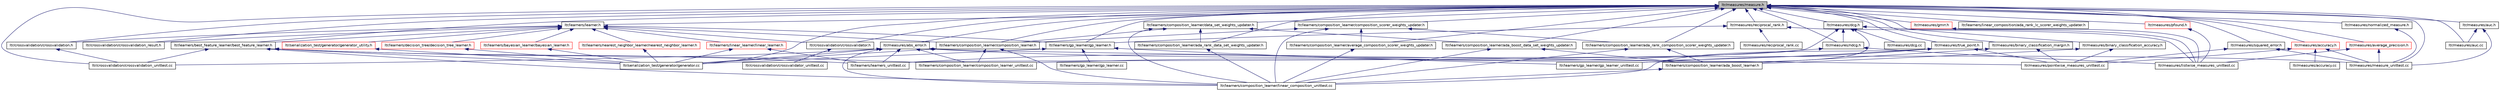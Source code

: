 digraph G
{
  edge [fontname="Helvetica",fontsize="10",labelfontname="Helvetica",labelfontsize="10"];
  node [fontname="Helvetica",fontsize="10",shape=record];
  Node1 [label="ltr/measures/measure.h",height=0.2,width=0.4,color="black", fillcolor="grey75", style="filled" fontcolor="black"];
  Node1 -> Node2 [dir="back",color="midnightblue",fontsize="10",style="solid",fontname="Helvetica"];
  Node2 [label="ltr/learners/learner.h",height=0.2,width=0.4,color="black", fillcolor="white", style="filled",URL="$learner_8h.html"];
  Node2 -> Node3 [dir="back",color="midnightblue",fontsize="10",style="solid",fontname="Helvetica"];
  Node3 [label="ltr/crossvalidation/crossvalidation.h",height=0.2,width=0.4,color="black", fillcolor="white", style="filled",URL="$crossvalidation_8h.html"];
  Node3 -> Node4 [dir="back",color="midnightblue",fontsize="10",style="solid",fontname="Helvetica"];
  Node4 [label="ltr/crossvalidation/crossvalidation_unittest.cc",height=0.2,width=0.4,color="black", fillcolor="white", style="filled",URL="$crossvalidation__unittest_8cc.html"];
  Node2 -> Node5 [dir="back",color="midnightblue",fontsize="10",style="solid",fontname="Helvetica"];
  Node5 [label="ltr/crossvalidation/crossvalidation_result.h",height=0.2,width=0.4,color="black", fillcolor="white", style="filled",URL="$crossvalidation__result_8h.html"];
  Node2 -> Node6 [dir="back",color="midnightblue",fontsize="10",style="solid",fontname="Helvetica"];
  Node6 [label="ltr/learners/best_feature_learner/best_feature_learner.h",height=0.2,width=0.4,color="black", fillcolor="white", style="filled",URL="$best__feature__learner_8h.html"];
  Node6 -> Node4 [dir="back",color="midnightblue",fontsize="10",style="solid",fontname="Helvetica"];
  Node6 -> Node7 [dir="back",color="midnightblue",fontsize="10",style="solid",fontname="Helvetica"];
  Node7 [label="ltr/learners/composition_learner/composition_learner_unittest.cc",height=0.2,width=0.4,color="black", fillcolor="white", style="filled",URL="$composition__learner__unittest_8cc.html"];
  Node6 -> Node8 [dir="back",color="midnightblue",fontsize="10",style="solid",fontname="Helvetica"];
  Node8 [label="ltr/learners/composition_learner/linear_composition_unittest.cc",height=0.2,width=0.4,color="black", fillcolor="white", style="filled",URL="$linear__composition__unittest_8cc.html"];
  Node6 -> Node9 [dir="back",color="midnightblue",fontsize="10",style="solid",fontname="Helvetica"];
  Node9 [label="ltr/learners/learners_unittest.cc",height=0.2,width=0.4,color="black", fillcolor="white", style="filled",URL="$learners__unittest_8cc.html"];
  Node6 -> Node10 [dir="back",color="midnightblue",fontsize="10",style="solid",fontname="Helvetica"];
  Node10 [label="ltr/serialization_test/generator/generator.cc",height=0.2,width=0.4,color="black", fillcolor="white", style="filled",URL="$generator_8cc.html"];
  Node2 -> Node11 [dir="back",color="midnightblue",fontsize="10",style="solid",fontname="Helvetica"];
  Node11 [label="ltr/crossvalidation/crossvalidator.h",height=0.2,width=0.4,color="black", fillcolor="white", style="filled",URL="$crossvalidator_8h.html"];
  Node11 -> Node12 [dir="back",color="midnightblue",fontsize="10",style="solid",fontname="Helvetica"];
  Node12 [label="ltr/crossvalidation/crossvalidator_unittest.cc",height=0.2,width=0.4,color="black", fillcolor="white", style="filled",URL="$crossvalidator__unittest_8cc.html"];
  Node2 -> Node13 [dir="back",color="midnightblue",fontsize="10",style="solid",fontname="Helvetica"];
  Node13 [label="ltr/learners/bayesian_learner/bayesian_learner.h",height=0.2,width=0.4,color="red", fillcolor="white", style="filled",URL="$bayesian__learner_8h.html"];
  Node13 -> Node10 [dir="back",color="midnightblue",fontsize="10",style="solid",fontname="Helvetica"];
  Node2 -> Node14 [dir="back",color="midnightblue",fontsize="10",style="solid",fontname="Helvetica"];
  Node14 [label="ltr/learners/composition_learner/composition_learner.h",height=0.2,width=0.4,color="black", fillcolor="white", style="filled",URL="$composition__learner_8h.html"];
  Node14 -> Node7 [dir="back",color="midnightblue",fontsize="10",style="solid",fontname="Helvetica"];
  Node14 -> Node8 [dir="back",color="midnightblue",fontsize="10",style="solid",fontname="Helvetica"];
  Node14 -> Node10 [dir="back",color="midnightblue",fontsize="10",style="solid",fontname="Helvetica"];
  Node2 -> Node15 [dir="back",color="midnightblue",fontsize="10",style="solid",fontname="Helvetica"];
  Node15 [label="ltr/learners/decision_tree/decision_tree_learner.h",height=0.2,width=0.4,color="red", fillcolor="white", style="filled",URL="$decision__tree__learner_8h.html"];
  Node15 -> Node10 [dir="back",color="midnightblue",fontsize="10",style="solid",fontname="Helvetica"];
  Node2 -> Node16 [dir="back",color="midnightblue",fontsize="10",style="solid",fontname="Helvetica"];
  Node16 [label="ltr/learners/gp_learner/gp_learner.h",height=0.2,width=0.4,color="black", fillcolor="white", style="filled",URL="$gp__learner_8h.html"];
  Node16 -> Node17 [dir="back",color="midnightblue",fontsize="10",style="solid",fontname="Helvetica"];
  Node17 [label="ltr/learners/gp_learner/gp_learner.cc",height=0.2,width=0.4,color="black", fillcolor="white", style="filled",URL="$gp__learner_8cc.html"];
  Node16 -> Node18 [dir="back",color="midnightblue",fontsize="10",style="solid",fontname="Helvetica"];
  Node18 [label="ltr/learners/gp_learner/gp_learner_unittest.cc",height=0.2,width=0.4,color="black", fillcolor="white", style="filled",URL="$gp__learner__unittest_8cc.html"];
  Node16 -> Node10 [dir="back",color="midnightblue",fontsize="10",style="solid",fontname="Helvetica"];
  Node2 -> Node19 [dir="back",color="midnightblue",fontsize="10",style="solid",fontname="Helvetica"];
  Node19 [label="ltr/learners/linear_learner/linear_learner.h",height=0.2,width=0.4,color="red", fillcolor="white", style="filled",URL="$linear__learner_8h.html"];
  Node19 -> Node9 [dir="back",color="midnightblue",fontsize="10",style="solid",fontname="Helvetica"];
  Node19 -> Node10 [dir="back",color="midnightblue",fontsize="10",style="solid",fontname="Helvetica"];
  Node2 -> Node20 [dir="back",color="midnightblue",fontsize="10",style="solid",fontname="Helvetica"];
  Node20 [label="ltr/learners/nearest_neighbor_learner/nearest_neighbor_learner.h",height=0.2,width=0.4,color="red", fillcolor="white", style="filled",URL="$nearest__neighbor__learner_8h.html"];
  Node20 -> Node10 [dir="back",color="midnightblue",fontsize="10",style="solid",fontname="Helvetica"];
  Node2 -> Node21 [dir="back",color="midnightblue",fontsize="10",style="solid",fontname="Helvetica"];
  Node21 [label="ltr/serialization_test/generator/generator_utility.h",height=0.2,width=0.4,color="red", fillcolor="white", style="filled",URL="$generator__utility_8h.html"];
  Node21 -> Node10 [dir="back",color="midnightblue",fontsize="10",style="solid",fontname="Helvetica"];
  Node1 -> Node3 [dir="back",color="midnightblue",fontsize="10",style="solid",fontname="Helvetica"];
  Node1 -> Node5 [dir="back",color="midnightblue",fontsize="10",style="solid",fontname="Helvetica"];
  Node1 -> Node6 [dir="back",color="midnightblue",fontsize="10",style="solid",fontname="Helvetica"];
  Node1 -> Node22 [dir="back",color="midnightblue",fontsize="10",style="solid",fontname="Helvetica"];
  Node22 [label="ltr/measures/abs_error.h",height=0.2,width=0.4,color="black", fillcolor="white", style="filled",URL="$abs__error_8h.html"];
  Node22 -> Node4 [dir="back",color="midnightblue",fontsize="10",style="solid",fontname="Helvetica"];
  Node22 -> Node7 [dir="back",color="midnightblue",fontsize="10",style="solid",fontname="Helvetica"];
  Node22 -> Node8 [dir="back",color="midnightblue",fontsize="10",style="solid",fontname="Helvetica"];
  Node22 -> Node9 [dir="back",color="midnightblue",fontsize="10",style="solid",fontname="Helvetica"];
  Node22 -> Node23 [dir="back",color="midnightblue",fontsize="10",style="solid",fontname="Helvetica"];
  Node23 [label="ltr/measures/measure_unittest.cc",height=0.2,width=0.4,color="black", fillcolor="white", style="filled",URL="$measure__unittest_8cc.html"];
  Node22 -> Node24 [dir="back",color="midnightblue",fontsize="10",style="solid",fontname="Helvetica"];
  Node24 [label="ltr/measures/pointwise_measures_unittest.cc",height=0.2,width=0.4,color="black", fillcolor="white", style="filled",URL="$pointwise__measures__unittest_8cc.html"];
  Node22 -> Node10 [dir="back",color="midnightblue",fontsize="10",style="solid",fontname="Helvetica"];
  Node1 -> Node4 [dir="back",color="midnightblue",fontsize="10",style="solid",fontname="Helvetica"];
  Node1 -> Node11 [dir="back",color="midnightblue",fontsize="10",style="solid",fontname="Helvetica"];
  Node1 -> Node25 [dir="back",color="midnightblue",fontsize="10",style="solid",fontname="Helvetica"];
  Node25 [label="ltr/learners/composition_learner/ada_boost_data_set_weights_updater.h",height=0.2,width=0.4,color="black", fillcolor="white", style="filled",URL="$ada__boost__data__set__weights__updater_8h.html"];
  Node25 -> Node26 [dir="back",color="midnightblue",fontsize="10",style="solid",fontname="Helvetica"];
  Node26 [label="ltr/learners/composition_learner/ada_boost_learner.h",height=0.2,width=0.4,color="black", fillcolor="white", style="filled",URL="$ada__boost__learner_8h.html"];
  Node26 -> Node8 [dir="back",color="midnightblue",fontsize="10",style="solid",fontname="Helvetica"];
  Node25 -> Node8 [dir="back",color="midnightblue",fontsize="10",style="solid",fontname="Helvetica"];
  Node1 -> Node27 [dir="back",color="midnightblue",fontsize="10",style="solid",fontname="Helvetica"];
  Node27 [label="ltr/learners/composition_learner/data_set_weights_updater.h",height=0.2,width=0.4,color="black", fillcolor="white", style="filled",URL="$data__set__weights__updater_8h.html"];
  Node27 -> Node25 [dir="back",color="midnightblue",fontsize="10",style="solid",fontname="Helvetica"];
  Node27 -> Node28 [dir="back",color="midnightblue",fontsize="10",style="solid",fontname="Helvetica"];
  Node28 [label="ltr/learners/composition_learner/ada_rank_data_set_weights_updater.h",height=0.2,width=0.4,color="black", fillcolor="white", style="filled",URL="$ada__rank__data__set__weights__updater_8h.html"];
  Node28 -> Node8 [dir="back",color="midnightblue",fontsize="10",style="solid",fontname="Helvetica"];
  Node27 -> Node14 [dir="back",color="midnightblue",fontsize="10",style="solid",fontname="Helvetica"];
  Node27 -> Node8 [dir="back",color="midnightblue",fontsize="10",style="solid",fontname="Helvetica"];
  Node1 -> Node29 [dir="back",color="midnightblue",fontsize="10",style="solid",fontname="Helvetica"];
  Node29 [label="ltr/measures/binary_classification_accuracy.h",height=0.2,width=0.4,color="black", fillcolor="white", style="filled",URL="$binary__classification__accuracy_8h.html"];
  Node29 -> Node26 [dir="back",color="midnightblue",fontsize="10",style="solid",fontname="Helvetica"];
  Node29 -> Node24 [dir="back",color="midnightblue",fontsize="10",style="solid",fontname="Helvetica"];
  Node1 -> Node30 [dir="back",color="midnightblue",fontsize="10",style="solid",fontname="Helvetica"];
  Node30 [label="ltr/measures/binary_classification_margin.h",height=0.2,width=0.4,color="black", fillcolor="white", style="filled",URL="$binary__classification__margin_8h.html"];
  Node30 -> Node26 [dir="back",color="midnightblue",fontsize="10",style="solid",fontname="Helvetica"];
  Node30 -> Node24 [dir="back",color="midnightblue",fontsize="10",style="solid",fontname="Helvetica"];
  Node1 -> Node31 [dir="back",color="midnightblue",fontsize="10",style="solid",fontname="Helvetica"];
  Node31 [label="ltr/learners/composition_learner/ada_rank_composition_scorer_weights_updater.h",height=0.2,width=0.4,color="black", fillcolor="white", style="filled",URL="$ada__rank__composition__scorer__weights__updater_8h.html"];
  Node31 -> Node26 [dir="back",color="midnightblue",fontsize="10",style="solid",fontname="Helvetica"];
  Node31 -> Node8 [dir="back",color="midnightblue",fontsize="10",style="solid",fontname="Helvetica"];
  Node1 -> Node32 [dir="back",color="midnightblue",fontsize="10",style="solid",fontname="Helvetica"];
  Node32 [label="ltr/learners/composition_learner/composition_scorer_weights_updater.h",height=0.2,width=0.4,color="black", fillcolor="white", style="filled",URL="$composition__scorer__weights__updater_8h.html"];
  Node32 -> Node31 [dir="back",color="midnightblue",fontsize="10",style="solid",fontname="Helvetica"];
  Node32 -> Node33 [dir="back",color="midnightblue",fontsize="10",style="solid",fontname="Helvetica"];
  Node33 [label="ltr/learners/composition_learner/average_composition_scorer_weights_updater.h",height=0.2,width=0.4,color="black", fillcolor="white", style="filled",URL="$average__composition__scorer__weights__updater_8h.html"];
  Node33 -> Node8 [dir="back",color="midnightblue",fontsize="10",style="solid",fontname="Helvetica"];
  Node32 -> Node14 [dir="back",color="midnightblue",fontsize="10",style="solid",fontname="Helvetica"];
  Node32 -> Node8 [dir="back",color="midnightblue",fontsize="10",style="solid",fontname="Helvetica"];
  Node1 -> Node28 [dir="back",color="midnightblue",fontsize="10",style="solid",fontname="Helvetica"];
  Node1 -> Node33 [dir="back",color="midnightblue",fontsize="10",style="solid",fontname="Helvetica"];
  Node1 -> Node14 [dir="back",color="midnightblue",fontsize="10",style="solid",fontname="Helvetica"];
  Node1 -> Node34 [dir="back",color="midnightblue",fontsize="10",style="solid",fontname="Helvetica"];
  Node34 [label="ltr/measures/true_point.h",height=0.2,width=0.4,color="black", fillcolor="white", style="filled",URL="$true__point_8h.html"];
  Node34 -> Node7 [dir="back",color="midnightblue",fontsize="10",style="solid",fontname="Helvetica"];
  Node34 -> Node8 [dir="back",color="midnightblue",fontsize="10",style="solid",fontname="Helvetica"];
  Node34 -> Node18 [dir="back",color="midnightblue",fontsize="10",style="solid",fontname="Helvetica"];
  Node34 -> Node24 [dir="back",color="midnightblue",fontsize="10",style="solid",fontname="Helvetica"];
  Node1 -> Node16 [dir="back",color="midnightblue",fontsize="10",style="solid",fontname="Helvetica"];
  Node1 -> Node35 [dir="back",color="midnightblue",fontsize="10",style="solid",fontname="Helvetica"];
  Node35 [label="ltr/measures/reciprocal_rank.h",height=0.2,width=0.4,color="black", fillcolor="white", style="filled",URL="$reciprocal__rank_8h.html"];
  Node35 -> Node16 [dir="back",color="midnightblue",fontsize="10",style="solid",fontname="Helvetica"];
  Node35 -> Node36 [dir="back",color="midnightblue",fontsize="10",style="solid",fontname="Helvetica"];
  Node36 [label="ltr/measures/listwise_measures_unittest.cc",height=0.2,width=0.4,color="black", fillcolor="white", style="filled",URL="$listwise__measures__unittest_8cc.html"];
  Node35 -> Node37 [dir="back",color="midnightblue",fontsize="10",style="solid",fontname="Helvetica"];
  Node37 [label="ltr/measures/reciprocal_rank.cc",height=0.2,width=0.4,color="black", fillcolor="white", style="filled",URL="$reciprocal__rank_8cc.html"];
  Node1 -> Node38 [dir="back",color="midnightblue",fontsize="10",style="solid",fontname="Helvetica"];
  Node38 [label="ltr/measures/dcg.h",height=0.2,width=0.4,color="black", fillcolor="white", style="filled",URL="$dcg_8h.html"];
  Node38 -> Node18 [dir="back",color="midnightblue",fontsize="10",style="solid",fontname="Helvetica"];
  Node38 -> Node39 [dir="back",color="midnightblue",fontsize="10",style="solid",fontname="Helvetica"];
  Node39 [label="ltr/measures/ndcg.h",height=0.2,width=0.4,color="black", fillcolor="white", style="filled",URL="$ndcg_8h.html"];
  Node39 -> Node9 [dir="back",color="midnightblue",fontsize="10",style="solid",fontname="Helvetica"];
  Node39 -> Node36 [dir="back",color="midnightblue",fontsize="10",style="solid",fontname="Helvetica"];
  Node38 -> Node9 [dir="back",color="midnightblue",fontsize="10",style="solid",fontname="Helvetica"];
  Node38 -> Node40 [dir="back",color="midnightblue",fontsize="10",style="solid",fontname="Helvetica"];
  Node40 [label="ltr/measures/dcg.cc",height=0.2,width=0.4,color="black", fillcolor="white", style="filled",URL="$dcg_8cc.html"];
  Node38 -> Node36 [dir="back",color="midnightblue",fontsize="10",style="solid",fontname="Helvetica"];
  Node1 -> Node39 [dir="back",color="midnightblue",fontsize="10",style="solid",fontname="Helvetica"];
  Node1 -> Node41 [dir="back",color="midnightblue",fontsize="10",style="solid",fontname="Helvetica"];
  Node41 [label="ltr/learners/linear_composition/ada_rank_lc_scorer_weights_updater.h",height=0.2,width=0.4,color="black", fillcolor="white", style="filled",URL="$ada__rank__lc__scorer__weights__updater_8h.html"];
  Node1 -> Node42 [dir="back",color="midnightblue",fontsize="10",style="solid",fontname="Helvetica"];
  Node42 [label="ltr/measures/accuracy.h",height=0.2,width=0.4,color="red", fillcolor="white", style="filled",URL="$accuracy_8h.html"];
  Node42 -> Node43 [dir="back",color="midnightblue",fontsize="10",style="solid",fontname="Helvetica"];
  Node43 [label="ltr/measures/accuracy.cc",height=0.2,width=0.4,color="black", fillcolor="white", style="filled",URL="$accuracy_8cc.html"];
  Node42 -> Node23 [dir="back",color="midnightblue",fontsize="10",style="solid",fontname="Helvetica"];
  Node42 -> Node24 [dir="back",color="midnightblue",fontsize="10",style="solid",fontname="Helvetica"];
  Node1 -> Node44 [dir="back",color="midnightblue",fontsize="10",style="solid",fontname="Helvetica"];
  Node44 [label="ltr/measures/auc.cc",height=0.2,width=0.4,color="black", fillcolor="white", style="filled",URL="$auc_8cc.html"];
  Node1 -> Node45 [dir="back",color="midnightblue",fontsize="10",style="solid",fontname="Helvetica"];
  Node45 [label="ltr/measures/auc.h",height=0.2,width=0.4,color="black", fillcolor="white", style="filled",URL="$auc_8h.html"];
  Node45 -> Node44 [dir="back",color="midnightblue",fontsize="10",style="solid",fontname="Helvetica"];
  Node45 -> Node23 [dir="back",color="midnightblue",fontsize="10",style="solid",fontname="Helvetica"];
  Node1 -> Node46 [dir="back",color="midnightblue",fontsize="10",style="solid",fontname="Helvetica"];
  Node46 [label="ltr/measures/average_precision.h",height=0.2,width=0.4,color="red", fillcolor="white", style="filled",URL="$average__precision_8h.html"];
  Node46 -> Node36 [dir="back",color="midnightblue",fontsize="10",style="solid",fontname="Helvetica"];
  Node46 -> Node23 [dir="back",color="midnightblue",fontsize="10",style="solid",fontname="Helvetica"];
  Node1 -> Node47 [dir="back",color="midnightblue",fontsize="10",style="solid",fontname="Helvetica"];
  Node47 [label="ltr/measures/gmrr.h",height=0.2,width=0.4,color="red", fillcolor="white", style="filled",URL="$gmrr_8h.html"];
  Node47 -> Node36 [dir="back",color="midnightblue",fontsize="10",style="solid",fontname="Helvetica"];
  Node1 -> Node48 [dir="back",color="midnightblue",fontsize="10",style="solid",fontname="Helvetica"];
  Node48 [label="ltr/measures/pfound.h",height=0.2,width=0.4,color="red", fillcolor="white", style="filled",URL="$pfound_8h.html"];
  Node48 -> Node36 [dir="back",color="midnightblue",fontsize="10",style="solid",fontname="Helvetica"];
  Node1 -> Node23 [dir="back",color="midnightblue",fontsize="10",style="solid",fontname="Helvetica"];
  Node1 -> Node49 [dir="back",color="midnightblue",fontsize="10",style="solid",fontname="Helvetica"];
  Node49 [label="ltr/measures/squared_error.h",height=0.2,width=0.4,color="black", fillcolor="white", style="filled",URL="$squared__error_8h.html"];
  Node49 -> Node23 [dir="back",color="midnightblue",fontsize="10",style="solid",fontname="Helvetica"];
  Node49 -> Node24 [dir="back",color="midnightblue",fontsize="10",style="solid",fontname="Helvetica"];
  Node1 -> Node50 [dir="back",color="midnightblue",fontsize="10",style="solid",fontname="Helvetica"];
  Node50 [label="ltr/measures/normalized_measure.h",height=0.2,width=0.4,color="black", fillcolor="white", style="filled",URL="$normalized__measure_8h.html"];
  Node50 -> Node23 [dir="back",color="midnightblue",fontsize="10",style="solid",fontname="Helvetica"];
  Node1 -> Node10 [dir="back",color="midnightblue",fontsize="10",style="solid",fontname="Helvetica"];
}
